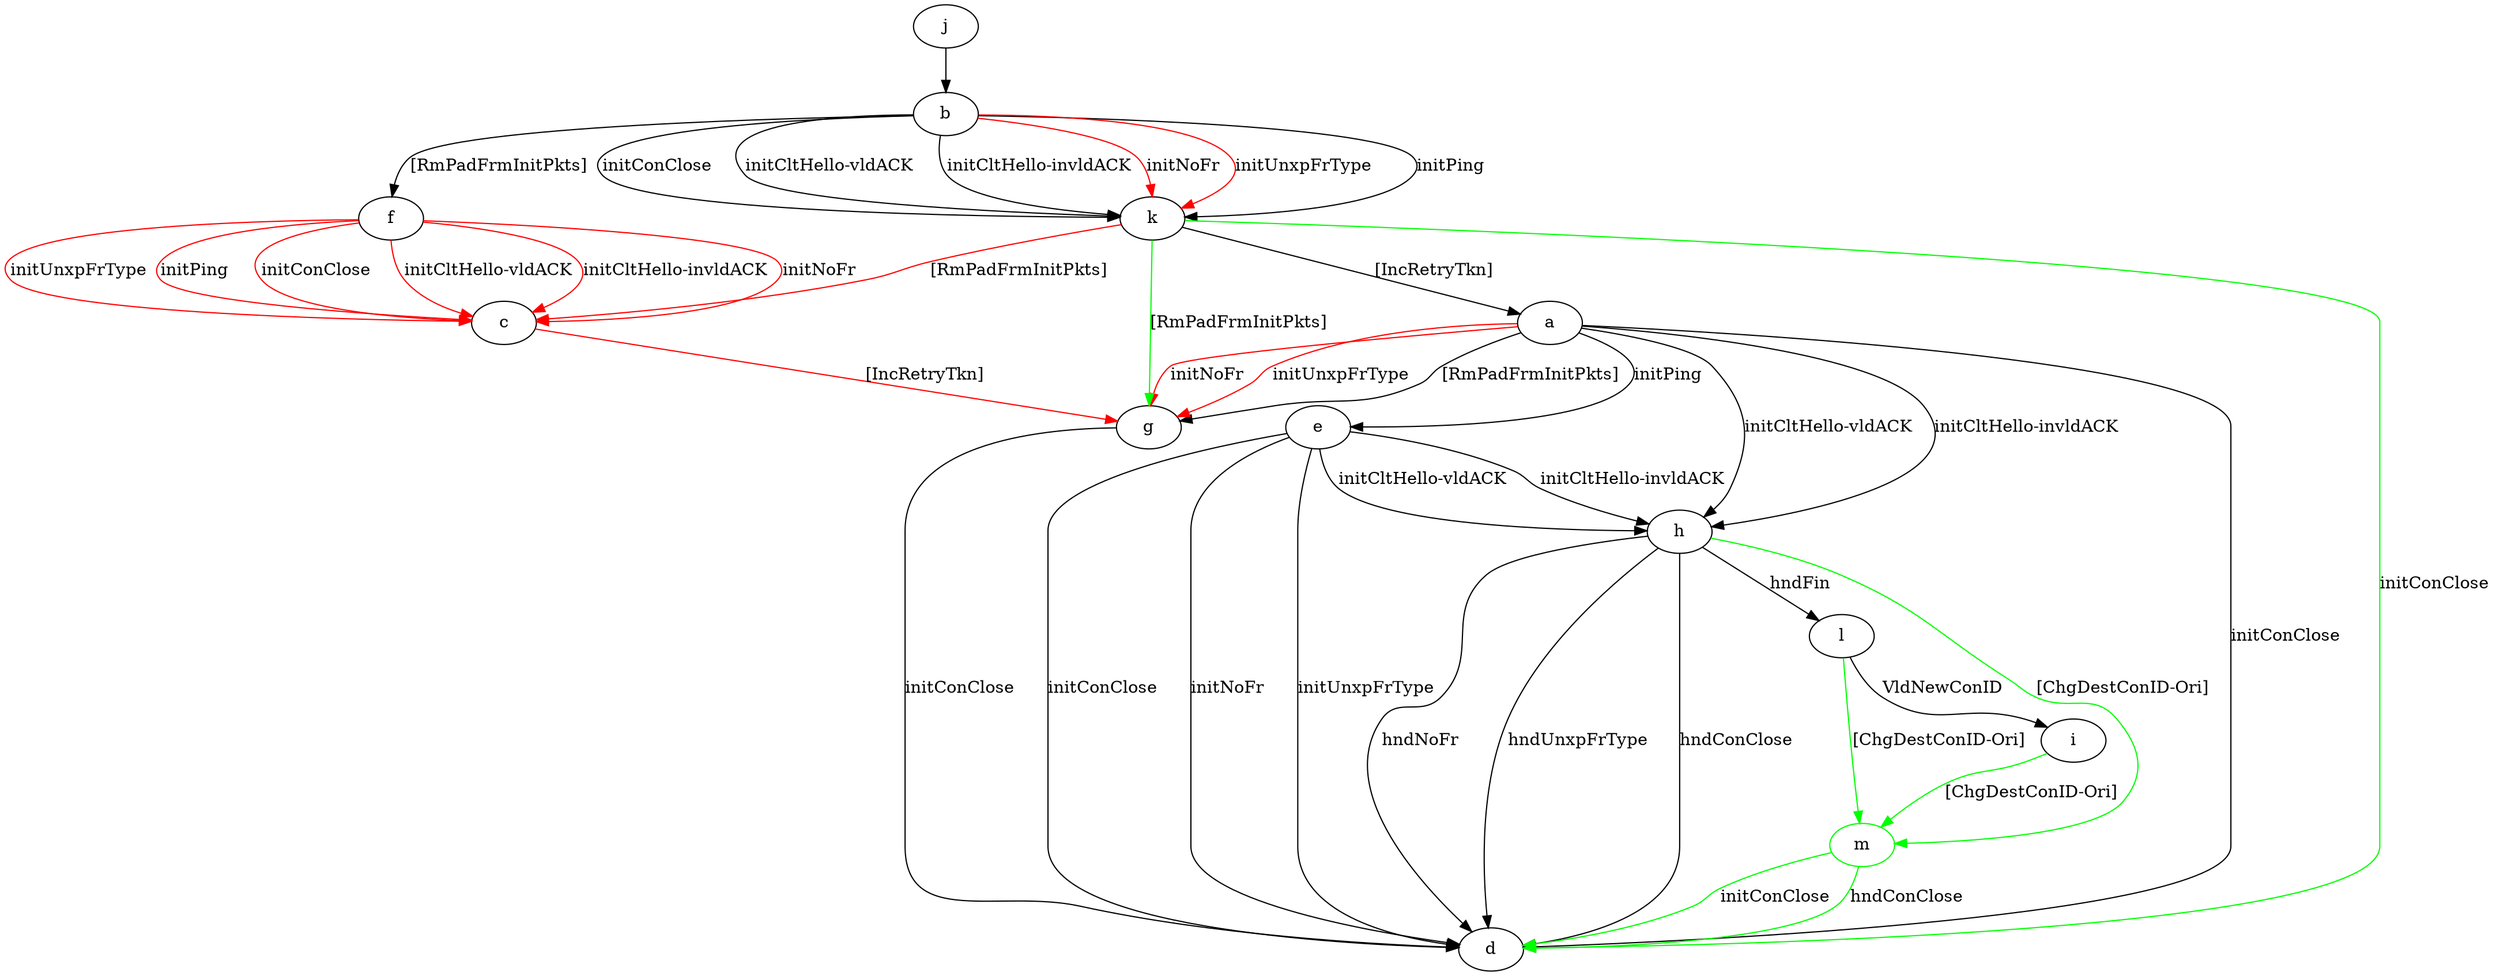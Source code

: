 digraph "" {
	a -> d	[key=0,
		label="initConClose "];
	a -> e	[key=0,
		label="initPing "];
	a -> g	[key=0,
		label="[RmPadFrmInitPkts] "];
	a -> g	[key=1,
		color=red,
		label="initNoFr "];
	a -> g	[key=2,
		color=red,
		label="initUnxpFrType "];
	a -> h	[key=0,
		label="initCltHello-vldACK "];
	a -> h	[key=1,
		label="initCltHello-invldACK "];
	b -> f	[key=0,
		label="[RmPadFrmInitPkts] "];
	b -> k	[key=0,
		label="initPing "];
	b -> k	[key=1,
		label="initConClose "];
	b -> k	[key=2,
		label="initCltHello-vldACK "];
	b -> k	[key=3,
		label="initCltHello-invldACK "];
	b -> k	[key=4,
		color=red,
		label="initNoFr "];
	b -> k	[key=5,
		color=red,
		label="initUnxpFrType "];
	c -> g	[key=0,
		color=red,
		label="[IncRetryTkn] "];
	e -> d	[key=0,
		label="initConClose "];
	e -> d	[key=1,
		label="initNoFr "];
	e -> d	[key=2,
		label="initUnxpFrType "];
	e -> h	[key=0,
		label="initCltHello-vldACK "];
	e -> h	[key=1,
		label="initCltHello-invldACK "];
	f -> c	[key=0,
		color=red,
		label="initPing "];
	f -> c	[key=1,
		color=red,
		label="initConClose "];
	f -> c	[key=2,
		color=red,
		label="initCltHello-vldACK "];
	f -> c	[key=3,
		color=red,
		label="initCltHello-invldACK "];
	f -> c	[key=4,
		color=red,
		label="initNoFr "];
	f -> c	[key=5,
		color=red,
		label="initUnxpFrType "];
	g -> d	[key=0,
		label="initConClose "];
	h -> d	[key=0,
		label="hndNoFr "];
	h -> d	[key=1,
		label="hndUnxpFrType "];
	h -> d	[key=2,
		label="hndConClose "];
	h -> l	[key=0,
		label="hndFin "];
	m	[color=green];
	h -> m	[key=0,
		color=green,
		label="[ChgDestConID-Ori] "];
	i -> m	[key=0,
		color=green,
		label="[ChgDestConID-Ori] "];
	j -> b	[key=0];
	k -> a	[key=0,
		label="[IncRetryTkn] "];
	k -> c	[key=0,
		color=red,
		label="[RmPadFrmInitPkts] "];
	k -> d	[key=0,
		color=green,
		label="initConClose "];
	k -> g	[key=0,
		color=green,
		label="[RmPadFrmInitPkts] "];
	l -> i	[key=0,
		label="VldNewConID "];
	l -> m	[key=0,
		color=green,
		label="[ChgDestConID-Ori] "];
	m -> d	[key=0,
		color=green,
		label="initConClose "];
	m -> d	[key=1,
		color=green,
		label="hndConClose "];
}
